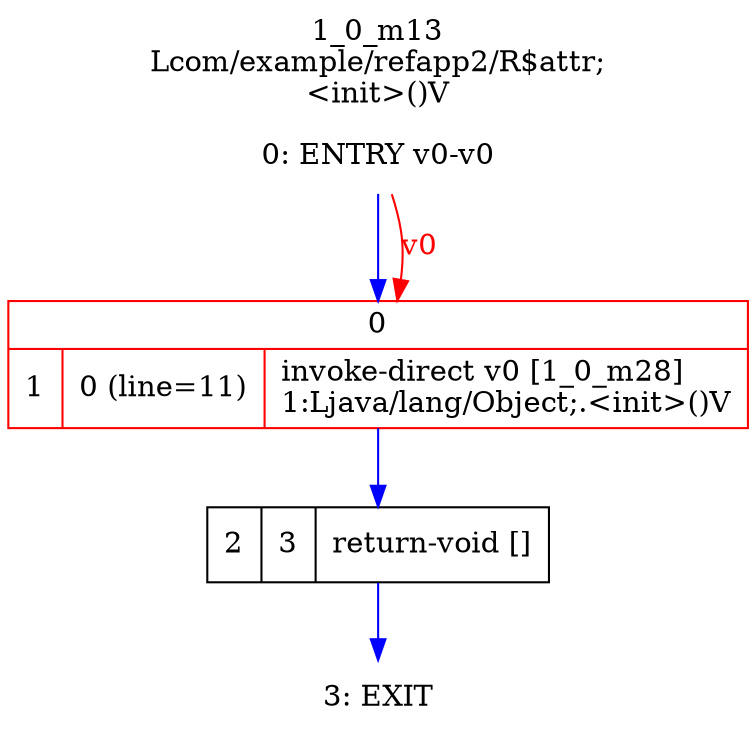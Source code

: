 digraph G {
rankdir=UD;
labelloc=t;
label="1_0_m13\nLcom/example/refapp2/R$attr;
<init>()V";
0[label="0: ENTRY v0-v0",shape=plaintext];
1[label="{0|{1|0 (line=11)|invoke-direct v0 [1_0_m28]\l1:Ljava/lang/Object;.\<init\>()V\l}}",shape=record,URL="1_0_m28.dot", color=red];
2[label="2|3|return-void []\l",shape=record];
3[label="3: EXIT",shape=plaintext];
0->1 [color=blue, fontcolor=blue,weight=100, taillabel=""];
1->2 [color=blue, fontcolor=blue,weight=100, taillabel=""];
2->3 [color=blue, fontcolor=blue,weight=100, taillabel=""];
0->1 [color=red, fontcolor=red, label="v0"];
}
